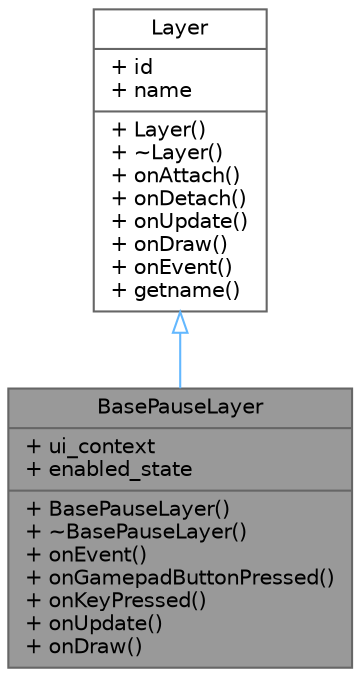 digraph "BasePauseLayer"
{
 // LATEX_PDF_SIZE
  bgcolor="transparent";
  edge [fontname=Helvetica,fontsize=10,labelfontname=Helvetica,labelfontsize=10];
  node [fontname=Helvetica,fontsize=10,shape=box,height=0.2,width=0.4];
  Node1 [shape=record,label="{BasePauseLayer\n|+ ui_context\l+ enabled_state\l|+ BasePauseLayer()\l+ ~BasePauseLayer()\l+ onEvent()\l+ onGamepadButtonPressed()\l+ onKeyPressed()\l+ onUpdate()\l+ onDraw()\l}",height=0.2,width=0.4,color="gray40", fillcolor="grey60", style="filled", fontcolor="black",tooltip=" "];
  Node2 -> Node1 [dir="back",color="steelblue1",style="solid",arrowtail="onormal"];
  Node2 [shape=record,label="{Layer\n|+ id\l+ name\l|+ Layer()\l+ ~Layer()\l+ onAttach()\l+ onDetach()\l+ onUpdate()\l+ onDraw()\l+ onEvent()\l+ getname()\l}",height=0.2,width=0.4,color="gray40", fillcolor="white", style="filled",URL="$db/dfc/struct_layer.html",tooltip=" "];
}
